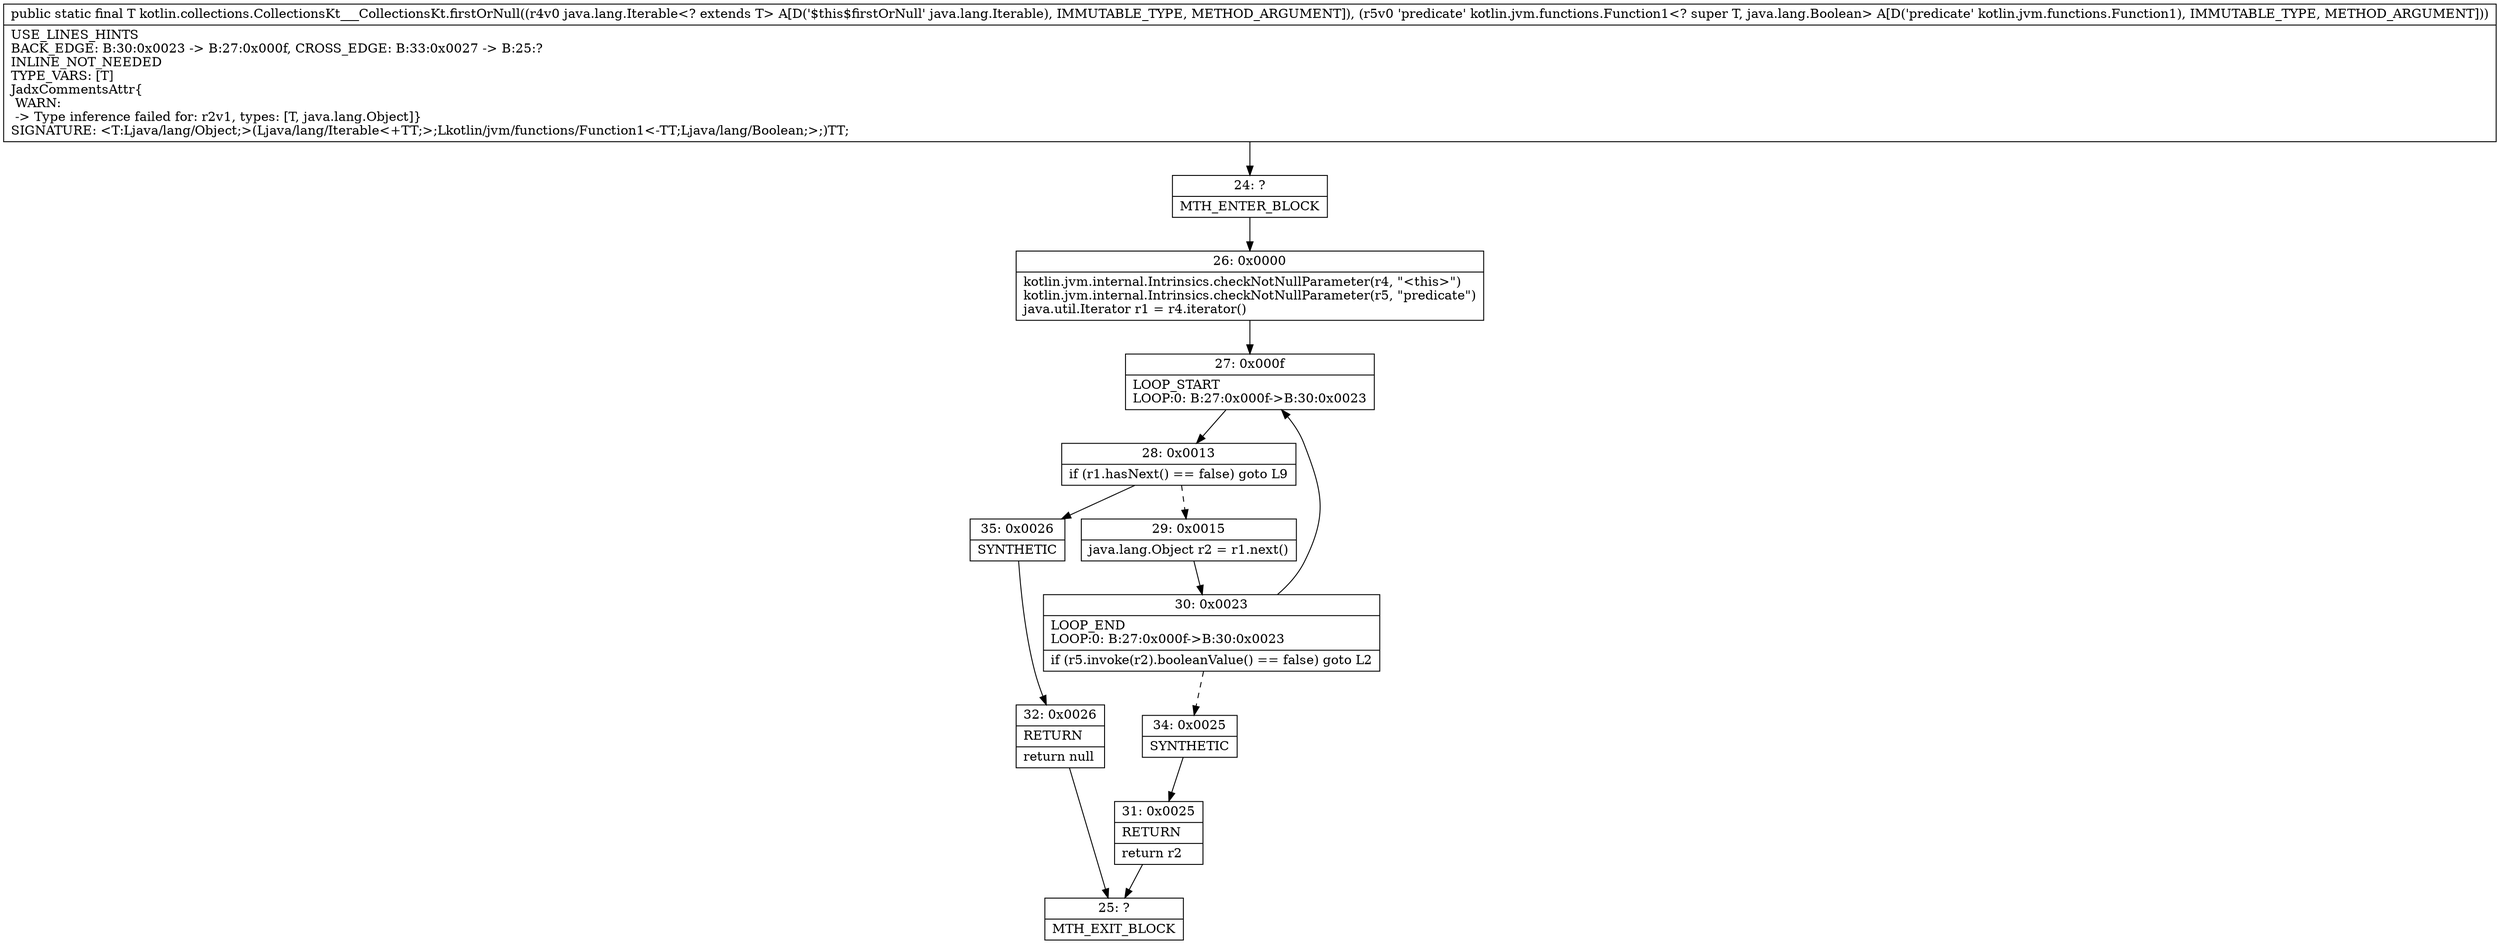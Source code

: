 digraph "CFG forkotlin.collections.CollectionsKt___CollectionsKt.firstOrNull(Ljava\/lang\/Iterable;Lkotlin\/jvm\/functions\/Function1;)Ljava\/lang\/Object;" {
Node_24 [shape=record,label="{24\:\ ?|MTH_ENTER_BLOCK\l}"];
Node_26 [shape=record,label="{26\:\ 0x0000|kotlin.jvm.internal.Intrinsics.checkNotNullParameter(r4, \"\<this\>\")\lkotlin.jvm.internal.Intrinsics.checkNotNullParameter(r5, \"predicate\")\ljava.util.Iterator r1 = r4.iterator()\l}"];
Node_27 [shape=record,label="{27\:\ 0x000f|LOOP_START\lLOOP:0: B:27:0x000f\-\>B:30:0x0023\l}"];
Node_28 [shape=record,label="{28\:\ 0x0013|if (r1.hasNext() == false) goto L9\l}"];
Node_29 [shape=record,label="{29\:\ 0x0015|java.lang.Object r2 = r1.next()\l}"];
Node_30 [shape=record,label="{30\:\ 0x0023|LOOP_END\lLOOP:0: B:27:0x000f\-\>B:30:0x0023\l|if (r5.invoke(r2).booleanValue() == false) goto L2\l}"];
Node_34 [shape=record,label="{34\:\ 0x0025|SYNTHETIC\l}"];
Node_31 [shape=record,label="{31\:\ 0x0025|RETURN\l|return r2\l}"];
Node_25 [shape=record,label="{25\:\ ?|MTH_EXIT_BLOCK\l}"];
Node_35 [shape=record,label="{35\:\ 0x0026|SYNTHETIC\l}"];
Node_32 [shape=record,label="{32\:\ 0x0026|RETURN\l|return null\l}"];
MethodNode[shape=record,label="{public static final T kotlin.collections.CollectionsKt___CollectionsKt.firstOrNull((r4v0 java.lang.Iterable\<? extends T\> A[D('$this$firstOrNull' java.lang.Iterable), IMMUTABLE_TYPE, METHOD_ARGUMENT]), (r5v0 'predicate' kotlin.jvm.functions.Function1\<? super T, java.lang.Boolean\> A[D('predicate' kotlin.jvm.functions.Function1), IMMUTABLE_TYPE, METHOD_ARGUMENT]))  | USE_LINES_HINTS\lBACK_EDGE: B:30:0x0023 \-\> B:27:0x000f, CROSS_EDGE: B:33:0x0027 \-\> B:25:?\lINLINE_NOT_NEEDED\lTYPE_VARS: [T]\lJadxCommentsAttr\{\l WARN: \l \-\> Type inference failed for: r2v1, types: [T, java.lang.Object]\}\lSIGNATURE: \<T:Ljava\/lang\/Object;\>(Ljava\/lang\/Iterable\<+TT;\>;Lkotlin\/jvm\/functions\/Function1\<\-TT;Ljava\/lang\/Boolean;\>;)TT;\l}"];
MethodNode -> Node_24;Node_24 -> Node_26;
Node_26 -> Node_27;
Node_27 -> Node_28;
Node_28 -> Node_29[style=dashed];
Node_28 -> Node_35;
Node_29 -> Node_30;
Node_30 -> Node_27;
Node_30 -> Node_34[style=dashed];
Node_34 -> Node_31;
Node_31 -> Node_25;
Node_35 -> Node_32;
Node_32 -> Node_25;
}


